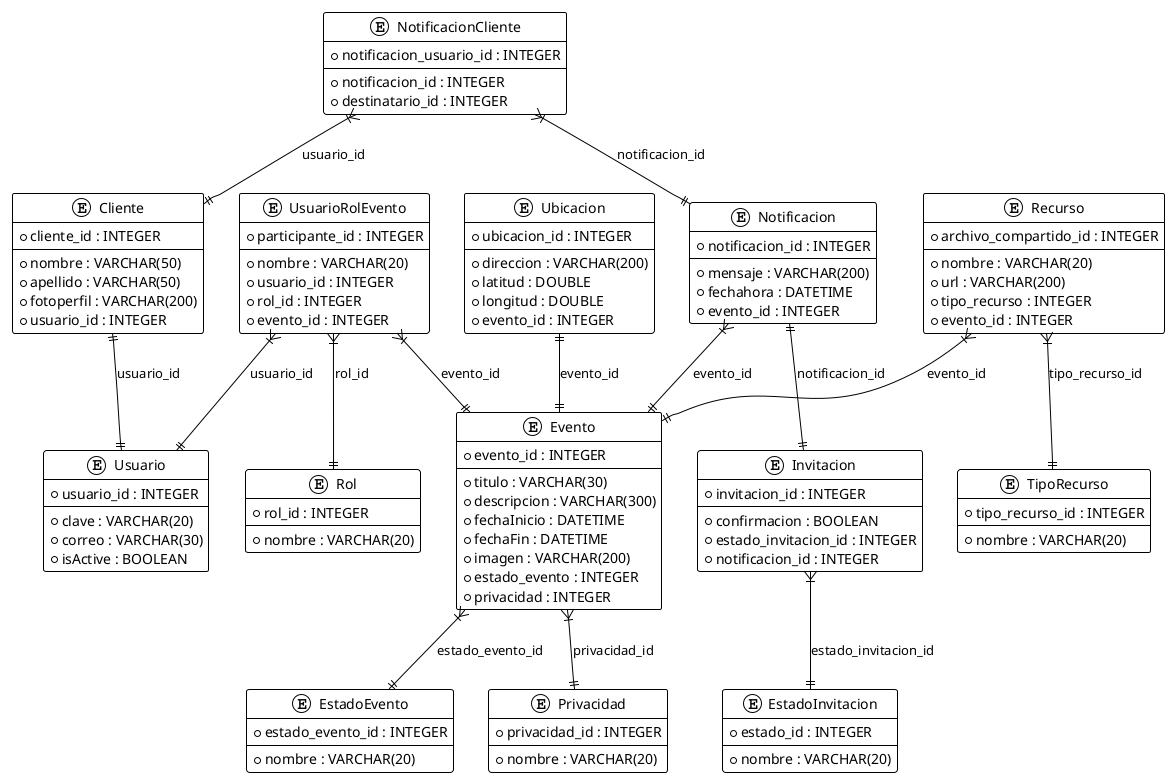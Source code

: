 @startuml
!theme plain

entity "Cliente" {
  * cliente_id : INTEGER
  --
  * nombre : VARCHAR(50)
  * apellido : VARCHAR(50)
  * fotoperfil : VARCHAR(200)
  * usuario_id : INTEGER
}

entity "Usuario" {
  * usuario_id : INTEGER
  --
  * clave : VARCHAR(20)
  * correo : VARCHAR(30)
  * isActive : BOOLEAN
}

entity "Evento" {
  * evento_id : INTEGER
  --
  * titulo : VARCHAR(30)
  * descripcion : VARCHAR(300)
  * fechaInicio : DATETIME
  * fechaFin : DATETIME
  * imagen : VARCHAR(200)
  * estado_evento : INTEGER
  * privacidad : INTEGER
}

entity "Invitacion" {
  * invitacion_id : INTEGER
  --
  * confirmacion : BOOLEAN
  * estado_invitacion_id : INTEGER
  * notificacion_id : INTEGER
}

entity "Notificacion" {
  * notificacion_id : INTEGER
  --
  * mensaje : VARCHAR(200)
  * fechahora : DATETIME
  * evento_id : INTEGER
}

entity "NotificacionCliente" {
  * notificacion_usuario_id : INTEGER
  --
  * notificacion_id : INTEGER
  * destinatario_id : INTEGER
}

entity "Ubicacion" {
  * ubicacion_id : INTEGER
  --
  * direccion : VARCHAR(200)
  * latitud : DOUBLE
  * longitud : DOUBLE
  * evento_id : INTEGER
}

entity "EstadoInvitacion" {
  * estado_id : INTEGER
  --
  * nombre : VARCHAR(20)
}

entity "EstadoEvento" {
  * estado_evento_id : INTEGER
  --
  * nombre : VARCHAR(20)
}

entity "Privacidad" {
  * privacidad_id : INTEGER
  --
  * nombre : VARCHAR(20)
}

entity "UsuarioRolEvento" {
  * participante_id : INTEGER
  --
  * nombre : VARCHAR(20)
  * usuario_id : INTEGER
  * rol_id : INTEGER
  * evento_id : INTEGER
}

entity "Rol" {
  * rol_id : INTEGER
  --
  * nombre : VARCHAR(20)
}

entity "Recurso" {
  * archivo_compartido_id : INTEGER
  --
  * nombre : VARCHAR(20)
  * url : VARCHAR(200)
  * tipo_recurso : INTEGER
  * evento_id : INTEGER
}

entity "TipoRecurso" {
  * tipo_recurso_id : INTEGER
  --
  * nombre : VARCHAR(20)
}

' Relaciones 1:1
Cliente ||--|| Usuario : usuario_id
Notificacion ||--|| Invitacion : notificacion_id 

' Relaciones 1:m
Invitacion }|--|| EstadoInvitacion : estado_invitacion_id
NotificacionCliente }|--|| Cliente : usuario_id 
NotificacionCliente }|--|| Notificacion : notificacion_id
Notificacion }|--|| Evento : evento_id
Recurso }|--|| TipoRecurso : tipo_recurso_id
Recurso }|--|| Evento : evento_id
Ubicacion ||--|| Evento : evento_id
Evento }|--|| EstadoEvento : estado_evento_id
Evento }|--|| Privacidad : privacidad_id
UsuarioRolEvento }|--|| Usuario : usuario_id
UsuarioRolEvento }|--|| Rol : rol_id
UsuarioRolEvento }|--|| Evento : evento_id

@enduml